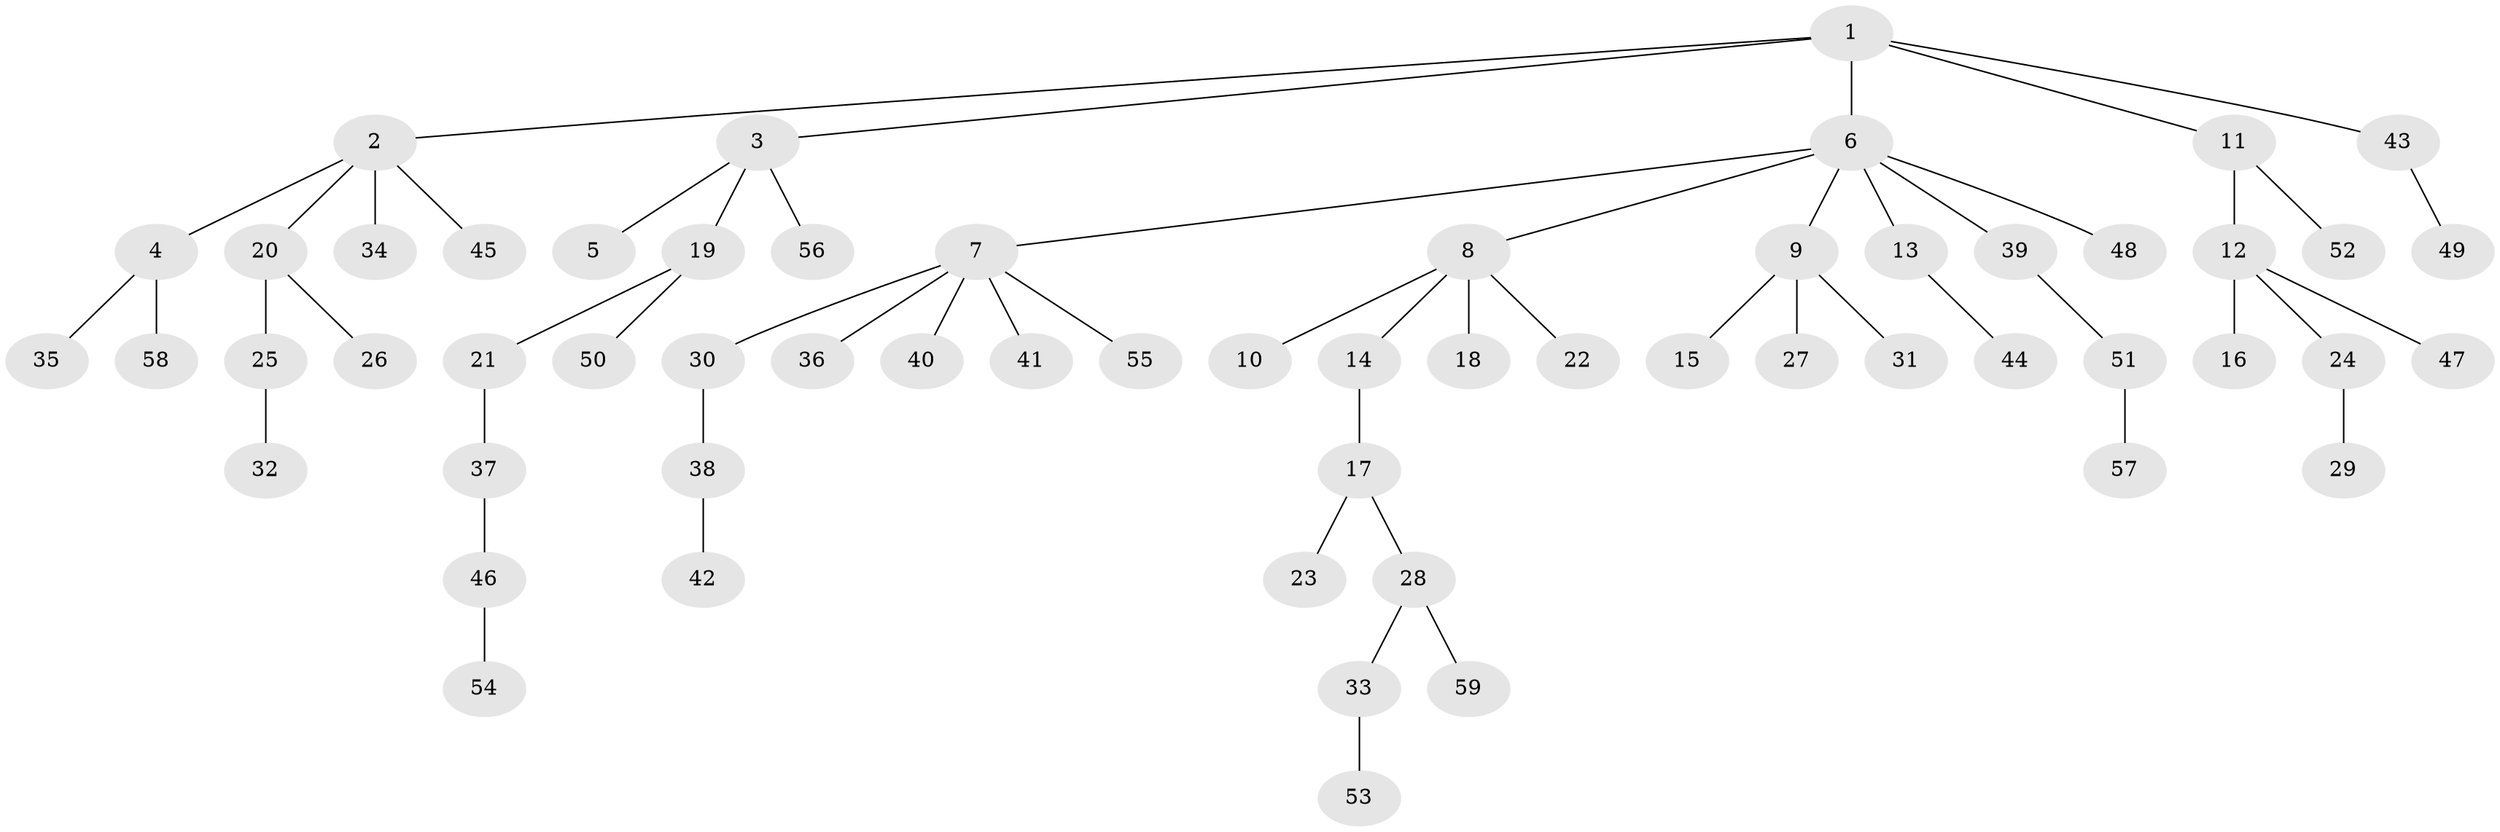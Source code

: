 // Generated by graph-tools (version 1.1) at 2025/50/03/09/25 03:50:20]
// undirected, 59 vertices, 58 edges
graph export_dot {
graph [start="1"]
  node [color=gray90,style=filled];
  1;
  2;
  3;
  4;
  5;
  6;
  7;
  8;
  9;
  10;
  11;
  12;
  13;
  14;
  15;
  16;
  17;
  18;
  19;
  20;
  21;
  22;
  23;
  24;
  25;
  26;
  27;
  28;
  29;
  30;
  31;
  32;
  33;
  34;
  35;
  36;
  37;
  38;
  39;
  40;
  41;
  42;
  43;
  44;
  45;
  46;
  47;
  48;
  49;
  50;
  51;
  52;
  53;
  54;
  55;
  56;
  57;
  58;
  59;
  1 -- 2;
  1 -- 3;
  1 -- 6;
  1 -- 11;
  1 -- 43;
  2 -- 4;
  2 -- 20;
  2 -- 34;
  2 -- 45;
  3 -- 5;
  3 -- 19;
  3 -- 56;
  4 -- 35;
  4 -- 58;
  6 -- 7;
  6 -- 8;
  6 -- 9;
  6 -- 13;
  6 -- 39;
  6 -- 48;
  7 -- 30;
  7 -- 36;
  7 -- 40;
  7 -- 41;
  7 -- 55;
  8 -- 10;
  8 -- 14;
  8 -- 18;
  8 -- 22;
  9 -- 15;
  9 -- 27;
  9 -- 31;
  11 -- 12;
  11 -- 52;
  12 -- 16;
  12 -- 24;
  12 -- 47;
  13 -- 44;
  14 -- 17;
  17 -- 23;
  17 -- 28;
  19 -- 21;
  19 -- 50;
  20 -- 25;
  20 -- 26;
  21 -- 37;
  24 -- 29;
  25 -- 32;
  28 -- 33;
  28 -- 59;
  30 -- 38;
  33 -- 53;
  37 -- 46;
  38 -- 42;
  39 -- 51;
  43 -- 49;
  46 -- 54;
  51 -- 57;
}
